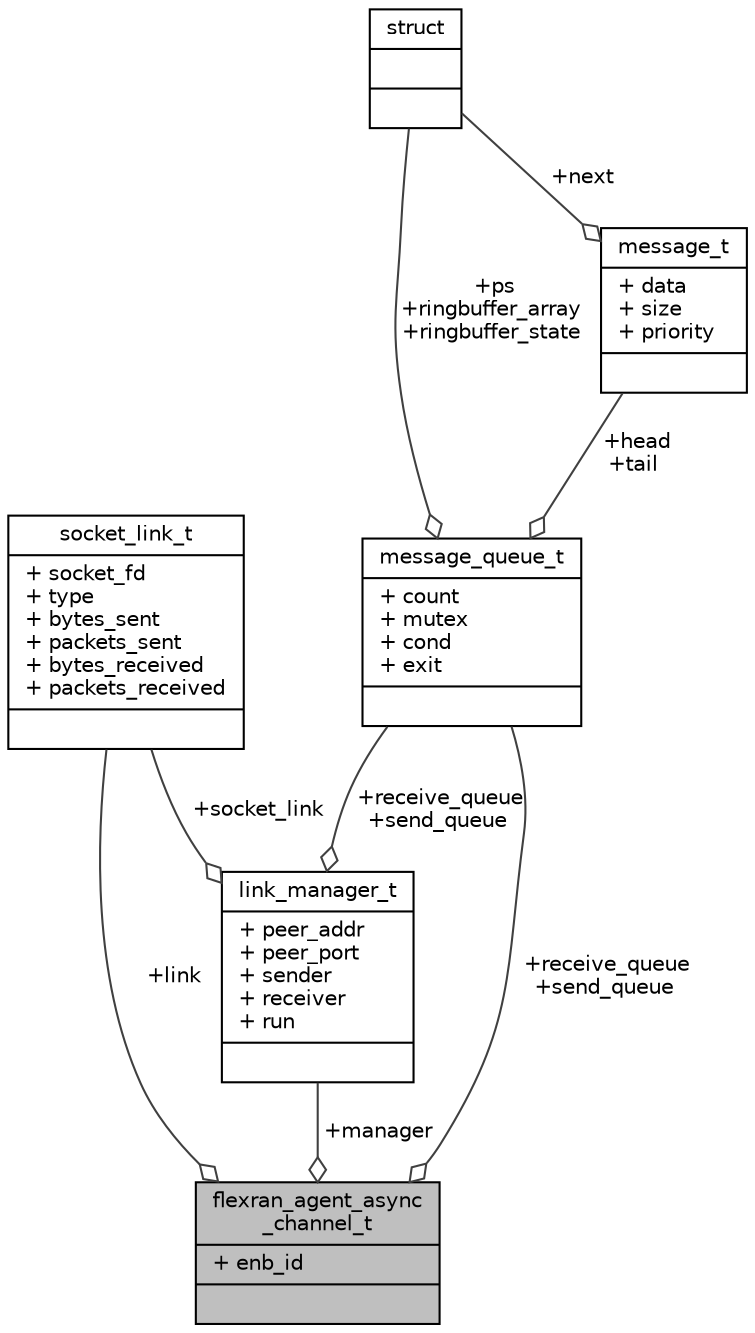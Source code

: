 digraph "flexran_agent_async_channel_t"
{
 // LATEX_PDF_SIZE
  edge [fontname="Helvetica",fontsize="10",labelfontname="Helvetica",labelfontsize="10"];
  node [fontname="Helvetica",fontsize="10",shape=record];
  Node1 [label="{flexran_agent_async\l_channel_t\n|+ enb_id\l|}",height=0.2,width=0.4,color="black", fillcolor="grey75", style="filled", fontcolor="black",tooltip=" "];
  Node2 -> Node1 [color="grey25",fontsize="10",style="solid",label=" +receive_queue\n+send_queue" ,arrowhead="odiamond",fontname="Helvetica"];
  Node2 [label="{message_queue_t\n|+ count\l+ mutex\l+ cond\l+ exit\l|}",height=0.2,width=0.4,color="black", fillcolor="white", style="filled",URL="$structmessage__queue__t.html",tooltip=" "];
  Node3 -> Node2 [color="grey25",fontsize="10",style="solid",label=" +head\n+tail" ,arrowhead="odiamond",fontname="Helvetica"];
  Node3 [label="{message_t\n|+ data\l+ size\l+ priority\l|}",height=0.2,width=0.4,color="black", fillcolor="white", style="filled",URL="$structmessage__t.html",tooltip=" "];
  Node4 -> Node3 [color="grey25",fontsize="10",style="solid",label=" +next" ,arrowhead="odiamond",fontname="Helvetica"];
  Node4 [label="{struct\n||}",height=0.2,width=0.4,color="black", fillcolor="white", style="filled",URL="$structstruct.html",tooltip="holds vehicle id and initial pointer to the head of the linked list in hastable"];
  Node4 -> Node2 [color="grey25",fontsize="10",style="solid",label=" +ps\n+ringbuffer_array\n+ringbuffer_state" ,arrowhead="odiamond",fontname="Helvetica"];
  Node5 -> Node1 [color="grey25",fontsize="10",style="solid",label=" +link" ,arrowhead="odiamond",fontname="Helvetica"];
  Node5 [label="{socket_link_t\n|+ socket_fd\l+ type\l+ bytes_sent\l+ packets_sent\l+ bytes_received\l+ packets_received\l|}",height=0.2,width=0.4,color="black", fillcolor="white", style="filled",URL="$structsocket__link__t.html",tooltip=" "];
  Node6 -> Node1 [color="grey25",fontsize="10",style="solid",label=" +manager" ,arrowhead="odiamond",fontname="Helvetica"];
  Node6 [label="{link_manager_t\n|+ peer_addr\l+ peer_port\l+ sender\l+ receiver\l+ run\l|}",height=0.2,width=0.4,color="black", fillcolor="white", style="filled",URL="$structlink__manager__t.html",tooltip=" "];
  Node2 -> Node6 [color="grey25",fontsize="10",style="solid",label=" +receive_queue\n+send_queue" ,arrowhead="odiamond",fontname="Helvetica"];
  Node5 -> Node6 [color="grey25",fontsize="10",style="solid",label=" +socket_link" ,arrowhead="odiamond",fontname="Helvetica"];
}
